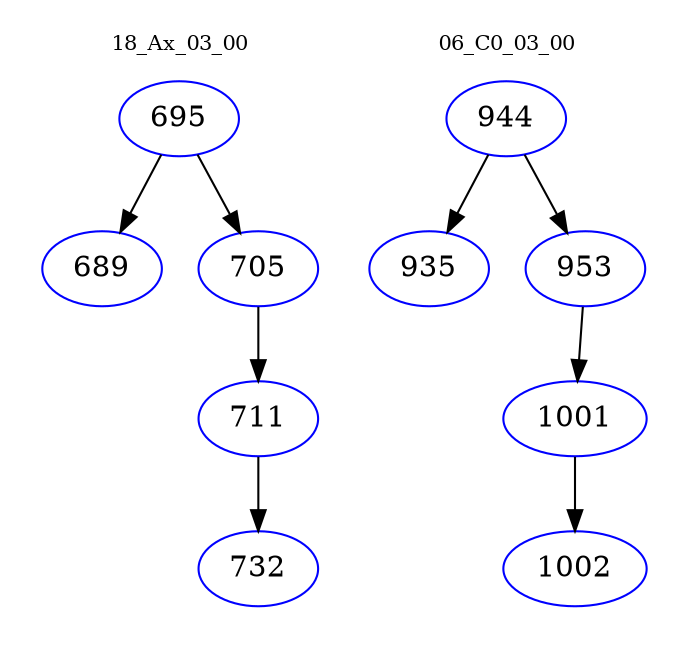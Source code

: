digraph{
subgraph cluster_0 {
color = white
label = "18_Ax_03_00";
fontsize=10;
T0_695 [label="695", color="blue"]
T0_695 -> T0_689 [color="black"]
T0_689 [label="689", color="blue"]
T0_695 -> T0_705 [color="black"]
T0_705 [label="705", color="blue"]
T0_705 -> T0_711 [color="black"]
T0_711 [label="711", color="blue"]
T0_711 -> T0_732 [color="black"]
T0_732 [label="732", color="blue"]
}
subgraph cluster_1 {
color = white
label = "06_C0_03_00";
fontsize=10;
T1_944 [label="944", color="blue"]
T1_944 -> T1_935 [color="black"]
T1_935 [label="935", color="blue"]
T1_944 -> T1_953 [color="black"]
T1_953 [label="953", color="blue"]
T1_953 -> T1_1001 [color="black"]
T1_1001 [label="1001", color="blue"]
T1_1001 -> T1_1002 [color="black"]
T1_1002 [label="1002", color="blue"]
}
}
